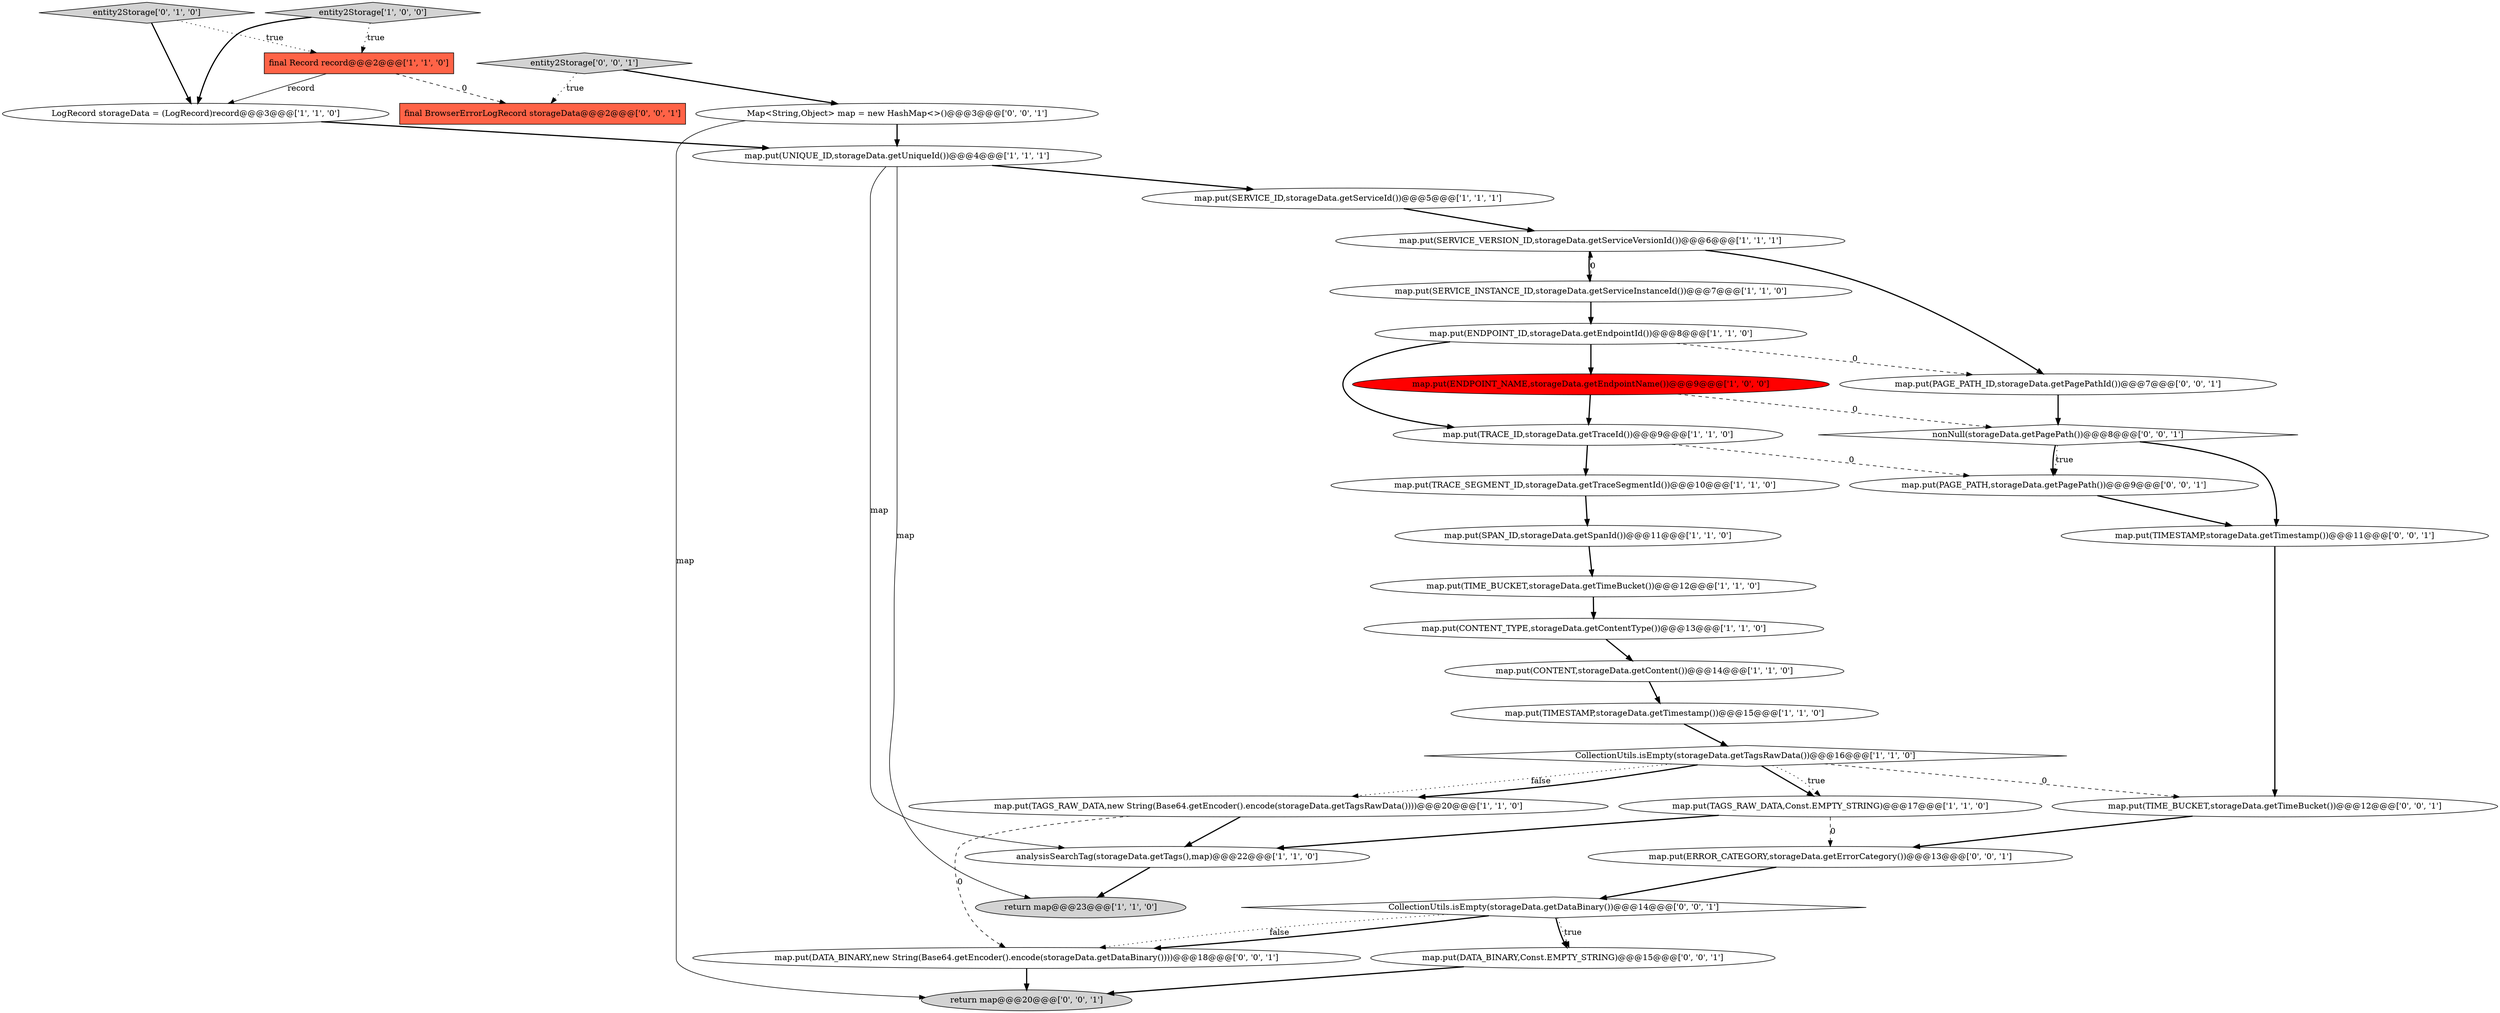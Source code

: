 digraph {
21 [style = filled, label = "entity2Storage['0', '1', '0']", fillcolor = lightgray, shape = diamond image = "AAA0AAABBB2BBB"];
20 [style = filled, label = "return map@@@23@@@['1', '1', '0']", fillcolor = lightgray, shape = ellipse image = "AAA0AAABBB1BBB"];
23 [style = filled, label = "return map@@@20@@@['0', '0', '1']", fillcolor = lightgray, shape = ellipse image = "AAA0AAABBB3BBB"];
6 [style = filled, label = "map.put(TAGS_RAW_DATA,Const.EMPTY_STRING)@@@17@@@['1', '1', '0']", fillcolor = white, shape = ellipse image = "AAA0AAABBB1BBB"];
1 [style = filled, label = "map.put(SERVICE_VERSION_ID,storageData.getServiceVersionId())@@@6@@@['1', '1', '1']", fillcolor = white, shape = ellipse image = "AAA0AAABBB1BBB"];
27 [style = filled, label = "map.put(ERROR_CATEGORY,storageData.getErrorCategory())@@@13@@@['0', '0', '1']", fillcolor = white, shape = ellipse image = "AAA0AAABBB3BBB"];
19 [style = filled, label = "LogRecord storageData = (LogRecord)record@@@3@@@['1', '1', '0']", fillcolor = white, shape = ellipse image = "AAA0AAABBB1BBB"];
29 [style = filled, label = "map.put(PAGE_PATH_ID,storageData.getPagePathId())@@@7@@@['0', '0', '1']", fillcolor = white, shape = ellipse image = "AAA0AAABBB3BBB"];
16 [style = filled, label = "map.put(ENDPOINT_ID,storageData.getEndpointId())@@@8@@@['1', '1', '0']", fillcolor = white, shape = ellipse image = "AAA0AAABBB1BBB"];
34 [style = filled, label = "entity2Storage['0', '0', '1']", fillcolor = lightgray, shape = diamond image = "AAA0AAABBB3BBB"];
32 [style = filled, label = "map.put(DATA_BINARY,new String(Base64.getEncoder().encode(storageData.getDataBinary())))@@@18@@@['0', '0', '1']", fillcolor = white, shape = ellipse image = "AAA0AAABBB3BBB"];
22 [style = filled, label = "CollectionUtils.isEmpty(storageData.getDataBinary())@@@14@@@['0', '0', '1']", fillcolor = white, shape = diamond image = "AAA0AAABBB3BBB"];
15 [style = filled, label = "map.put(TIMESTAMP,storageData.getTimestamp())@@@15@@@['1', '1', '0']", fillcolor = white, shape = ellipse image = "AAA0AAABBB1BBB"];
0 [style = filled, label = "entity2Storage['1', '0', '0']", fillcolor = lightgray, shape = diamond image = "AAA0AAABBB1BBB"];
33 [style = filled, label = "map.put(PAGE_PATH,storageData.getPagePath())@@@9@@@['0', '0', '1']", fillcolor = white, shape = ellipse image = "AAA0AAABBB3BBB"];
4 [style = filled, label = "final Record record@@@2@@@['1', '1', '0']", fillcolor = tomato, shape = box image = "AAA0AAABBB1BBB"];
10 [style = filled, label = "map.put(SERVICE_ID,storageData.getServiceId())@@@5@@@['1', '1', '1']", fillcolor = white, shape = ellipse image = "AAA0AAABBB1BBB"];
30 [style = filled, label = "final BrowserErrorLogRecord storageData@@@2@@@['0', '0', '1']", fillcolor = tomato, shape = box image = "AAA0AAABBB3BBB"];
14 [style = filled, label = "map.put(CONTENT,storageData.getContent())@@@14@@@['1', '1', '0']", fillcolor = white, shape = ellipse image = "AAA0AAABBB1BBB"];
3 [style = filled, label = "map.put(UNIQUE_ID,storageData.getUniqueId())@@@4@@@['1', '1', '1']", fillcolor = white, shape = ellipse image = "AAA0AAABBB1BBB"];
25 [style = filled, label = "map.put(TIME_BUCKET,storageData.getTimeBucket())@@@12@@@['0', '0', '1']", fillcolor = white, shape = ellipse image = "AAA0AAABBB3BBB"];
24 [style = filled, label = "map.put(DATA_BINARY,Const.EMPTY_STRING)@@@15@@@['0', '0', '1']", fillcolor = white, shape = ellipse image = "AAA0AAABBB3BBB"];
18 [style = filled, label = "map.put(TRACE_SEGMENT_ID,storageData.getTraceSegmentId())@@@10@@@['1', '1', '0']", fillcolor = white, shape = ellipse image = "AAA0AAABBB1BBB"];
7 [style = filled, label = "analysisSearchTag(storageData.getTags(),map)@@@22@@@['1', '1', '0']", fillcolor = white, shape = ellipse image = "AAA0AAABBB1BBB"];
13 [style = filled, label = "map.put(TIME_BUCKET,storageData.getTimeBucket())@@@12@@@['1', '1', '0']", fillcolor = white, shape = ellipse image = "AAA0AAABBB1BBB"];
12 [style = filled, label = "map.put(SPAN_ID,storageData.getSpanId())@@@11@@@['1', '1', '0']", fillcolor = white, shape = ellipse image = "AAA0AAABBB1BBB"];
28 [style = filled, label = "map.put(TIMESTAMP,storageData.getTimestamp())@@@11@@@['0', '0', '1']", fillcolor = white, shape = ellipse image = "AAA0AAABBB3BBB"];
8 [style = filled, label = "CollectionUtils.isEmpty(storageData.getTagsRawData())@@@16@@@['1', '1', '0']", fillcolor = white, shape = diamond image = "AAA0AAABBB1BBB"];
9 [style = filled, label = "map.put(SERVICE_INSTANCE_ID,storageData.getServiceInstanceId())@@@7@@@['1', '1', '0']", fillcolor = white, shape = ellipse image = "AAA0AAABBB1BBB"];
26 [style = filled, label = "nonNull(storageData.getPagePath())@@@8@@@['0', '0', '1']", fillcolor = white, shape = diamond image = "AAA0AAABBB3BBB"];
11 [style = filled, label = "map.put(TRACE_ID,storageData.getTraceId())@@@9@@@['1', '1', '0']", fillcolor = white, shape = ellipse image = "AAA0AAABBB1BBB"];
31 [style = filled, label = "Map<String,Object> map = new HashMap<>()@@@3@@@['0', '0', '1']", fillcolor = white, shape = ellipse image = "AAA0AAABBB3BBB"];
2 [style = filled, label = "map.put(TAGS_RAW_DATA,new String(Base64.getEncoder().encode(storageData.getTagsRawData())))@@@20@@@['1', '1', '0']", fillcolor = white, shape = ellipse image = "AAA0AAABBB1BBB"];
17 [style = filled, label = "map.put(ENDPOINT_NAME,storageData.getEndpointName())@@@9@@@['1', '0', '0']", fillcolor = red, shape = ellipse image = "AAA1AAABBB1BBB"];
5 [style = filled, label = "map.put(CONTENT_TYPE,storageData.getContentType())@@@13@@@['1', '1', '0']", fillcolor = white, shape = ellipse image = "AAA0AAABBB1BBB"];
3->20 [style = solid, label="map"];
22->32 [style = dotted, label="false"];
16->11 [style = bold, label=""];
32->23 [style = bold, label=""];
26->33 [style = dotted, label="true"];
21->19 [style = bold, label=""];
0->19 [style = bold, label=""];
11->33 [style = dashed, label="0"];
33->28 [style = bold, label=""];
2->32 [style = dashed, label="0"];
0->4 [style = dotted, label="true"];
18->12 [style = bold, label=""];
4->30 [style = dashed, label="0"];
22->32 [style = bold, label=""];
34->31 [style = bold, label=""];
8->6 [style = bold, label=""];
16->17 [style = bold, label=""];
5->14 [style = bold, label=""];
7->20 [style = bold, label=""];
22->24 [style = dotted, label="true"];
24->23 [style = bold, label=""];
27->22 [style = bold, label=""];
21->4 [style = dotted, label="true"];
9->16 [style = bold, label=""];
11->18 [style = bold, label=""];
1->9 [style = bold, label=""];
8->2 [style = dotted, label="false"];
29->26 [style = bold, label=""];
9->1 [style = dashed, label="0"];
31->23 [style = solid, label="map"];
3->10 [style = bold, label=""];
12->13 [style = bold, label=""];
25->27 [style = bold, label=""];
8->6 [style = dotted, label="true"];
8->2 [style = bold, label=""];
6->27 [style = dashed, label="0"];
13->5 [style = bold, label=""];
16->29 [style = dashed, label="0"];
28->25 [style = bold, label=""];
8->25 [style = dashed, label="0"];
17->26 [style = dashed, label="0"];
4->19 [style = solid, label="record"];
14->15 [style = bold, label=""];
26->28 [style = bold, label=""];
2->7 [style = bold, label=""];
22->24 [style = bold, label=""];
31->3 [style = bold, label=""];
6->7 [style = bold, label=""];
1->29 [style = bold, label=""];
10->1 [style = bold, label=""];
34->30 [style = dotted, label="true"];
26->33 [style = bold, label=""];
19->3 [style = bold, label=""];
15->8 [style = bold, label=""];
3->7 [style = solid, label="map"];
17->11 [style = bold, label=""];
}
